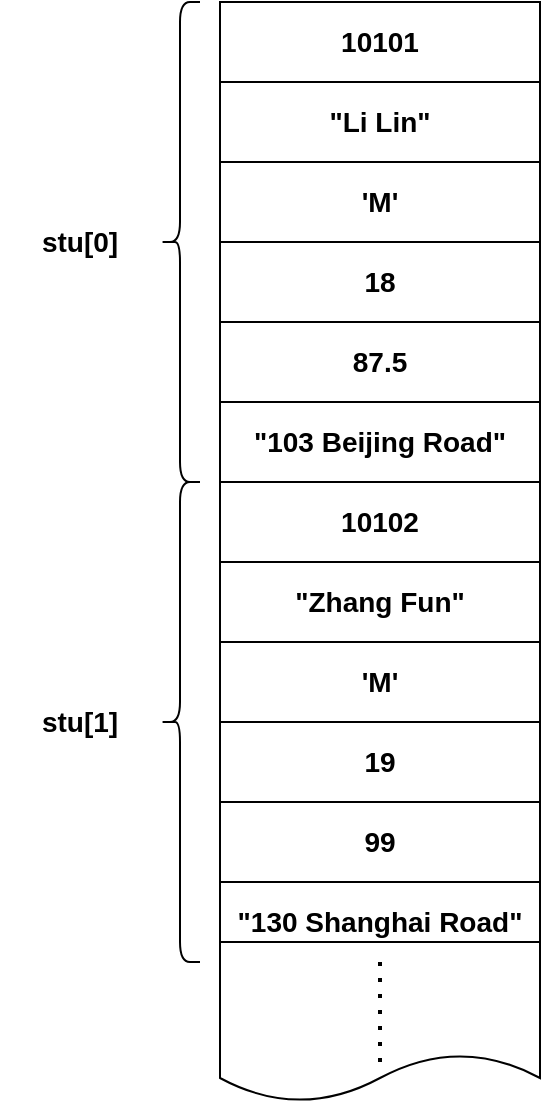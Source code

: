 <mxfile version="14.5.1" type="device"><diagram id="p4y8tj4yvefsN6KKoMBs" name="第 1 页"><mxGraphModel dx="946" dy="672" grid="1" gridSize="10" guides="1" tooltips="1" connect="1" arrows="1" fold="1" page="1" pageScale="1" pageWidth="827" pageHeight="1169" math="0" shadow="0"><root><mxCell id="0"/><mxCell id="1" parent="0"/><mxCell id="pKtp_SkTv_bD0TRqzUdX-1" value="&lt;span style=&quot;font-size: 14px&quot;&gt;&lt;b&gt;stu[0]&lt;/b&gt;&lt;/span&gt;" style="text;html=1;strokeColor=none;fillColor=none;align=center;verticalAlign=middle;whiteSpace=wrap;rounded=0;" vertex="1" parent="1"><mxGeometry x="10" y="140" width="80" height="40" as="geometry"/></mxCell><mxCell id="pKtp_SkTv_bD0TRqzUdX-3" value="&lt;span style=&quot;font-size: 14px&quot;&gt;&lt;b&gt;10101&lt;/b&gt;&lt;/span&gt;" style="rounded=0;whiteSpace=wrap;html=1;" vertex="1" parent="1"><mxGeometry x="120" y="40" width="160" height="40" as="geometry"/></mxCell><mxCell id="pKtp_SkTv_bD0TRqzUdX-4" value="&lt;span style=&quot;font-size: 14px&quot;&gt;&lt;b&gt;&quot;Li Lin&quot;&lt;/b&gt;&lt;/span&gt;" style="rounded=0;whiteSpace=wrap;html=1;" vertex="1" parent="1"><mxGeometry x="120" y="80" width="160" height="40" as="geometry"/></mxCell><mxCell id="pKtp_SkTv_bD0TRqzUdX-5" value="&lt;span style=&quot;font-size: 14px&quot;&gt;&lt;b&gt;'M'&lt;/b&gt;&lt;/span&gt;" style="rounded=0;whiteSpace=wrap;html=1;" vertex="1" parent="1"><mxGeometry x="120" y="120" width="160" height="40" as="geometry"/></mxCell><mxCell id="pKtp_SkTv_bD0TRqzUdX-6" value="&lt;span style=&quot;font-size: 14px&quot;&gt;&lt;b&gt;18&lt;/b&gt;&lt;/span&gt;" style="rounded=0;whiteSpace=wrap;html=1;" vertex="1" parent="1"><mxGeometry x="120" y="160" width="160" height="40" as="geometry"/></mxCell><mxCell id="pKtp_SkTv_bD0TRqzUdX-7" value="&lt;span style=&quot;font-size: 14px&quot;&gt;&lt;b&gt;87.5&lt;/b&gt;&lt;/span&gt;" style="rounded=0;whiteSpace=wrap;html=1;" vertex="1" parent="1"><mxGeometry x="120" y="200" width="160" height="40" as="geometry"/></mxCell><mxCell id="pKtp_SkTv_bD0TRqzUdX-8" value="&lt;span style=&quot;font-size: 14px&quot;&gt;&lt;b&gt;&quot;103 Beijing Road&quot;&lt;/b&gt;&lt;/span&gt;" style="rounded=0;whiteSpace=wrap;html=1;" vertex="1" parent="1"><mxGeometry x="120" y="240" width="160" height="40" as="geometry"/></mxCell><mxCell id="pKtp_SkTv_bD0TRqzUdX-12" value="" style="shape=curlyBracket;whiteSpace=wrap;html=1;rounded=1;" vertex="1" parent="1"><mxGeometry x="90" y="40" width="20" height="240" as="geometry"/></mxCell><mxCell id="pKtp_SkTv_bD0TRqzUdX-13" value="&lt;span style=&quot;font-size: 14px&quot;&gt;&lt;b&gt;stu[1]&lt;/b&gt;&lt;/span&gt;" style="text;html=1;strokeColor=none;fillColor=none;align=center;verticalAlign=middle;whiteSpace=wrap;rounded=0;" vertex="1" parent="1"><mxGeometry x="10" y="380" width="80" height="40" as="geometry"/></mxCell><mxCell id="pKtp_SkTv_bD0TRqzUdX-14" value="&lt;span style=&quot;font-size: 14px&quot;&gt;&lt;b&gt;10102&lt;/b&gt;&lt;/span&gt;" style="rounded=0;whiteSpace=wrap;html=1;" vertex="1" parent="1"><mxGeometry x="120" y="280" width="160" height="40" as="geometry"/></mxCell><mxCell id="pKtp_SkTv_bD0TRqzUdX-15" value="&lt;span style=&quot;font-size: 14px&quot;&gt;&lt;b&gt;&quot;Zhang Fun&quot;&lt;/b&gt;&lt;/span&gt;" style="rounded=0;whiteSpace=wrap;html=1;" vertex="1" parent="1"><mxGeometry x="120" y="320" width="160" height="40" as="geometry"/></mxCell><mxCell id="pKtp_SkTv_bD0TRqzUdX-16" value="&lt;span style=&quot;font-size: 14px&quot;&gt;&lt;b&gt;'M'&lt;/b&gt;&lt;/span&gt;" style="rounded=0;whiteSpace=wrap;html=1;" vertex="1" parent="1"><mxGeometry x="120" y="360" width="160" height="40" as="geometry"/></mxCell><mxCell id="pKtp_SkTv_bD0TRqzUdX-17" value="&lt;span style=&quot;font-size: 14px&quot;&gt;&lt;b&gt;19&lt;/b&gt;&lt;/span&gt;" style="rounded=0;whiteSpace=wrap;html=1;" vertex="1" parent="1"><mxGeometry x="120" y="400" width="160" height="40" as="geometry"/></mxCell><mxCell id="pKtp_SkTv_bD0TRqzUdX-18" value="&lt;span style=&quot;font-size: 14px&quot;&gt;&lt;b&gt;99&lt;/b&gt;&lt;/span&gt;" style="rounded=0;whiteSpace=wrap;html=1;" vertex="1" parent="1"><mxGeometry x="120" y="440" width="160" height="40" as="geometry"/></mxCell><mxCell id="pKtp_SkTv_bD0TRqzUdX-19" value="&lt;span style=&quot;font-size: 14px&quot;&gt;&lt;b&gt;&quot;130 Shanghai Road&quot;&lt;/b&gt;&lt;/span&gt;" style="rounded=0;whiteSpace=wrap;html=1;" vertex="1" parent="1"><mxGeometry x="120" y="480" width="160" height="40" as="geometry"/></mxCell><mxCell id="pKtp_SkTv_bD0TRqzUdX-20" value="" style="shape=curlyBracket;whiteSpace=wrap;html=1;rounded=1;" vertex="1" parent="1"><mxGeometry x="90" y="280" width="20" height="240" as="geometry"/></mxCell><mxCell id="pKtp_SkTv_bD0TRqzUdX-21" value="" style="shape=document;whiteSpace=wrap;html=1;boundedLbl=1;" vertex="1" parent="1"><mxGeometry x="120" y="510" width="160" height="80" as="geometry"/></mxCell><mxCell id="pKtp_SkTv_bD0TRqzUdX-22" value="" style="endArrow=none;dashed=1;html=1;dashPattern=1 3;strokeWidth=2;" edge="1" parent="1"><mxGeometry width="50" height="50" relative="1" as="geometry"><mxPoint x="200" y="570" as="sourcePoint"/><mxPoint x="200" y="520" as="targetPoint"/></mxGeometry></mxCell></root></mxGraphModel></diagram></mxfile>